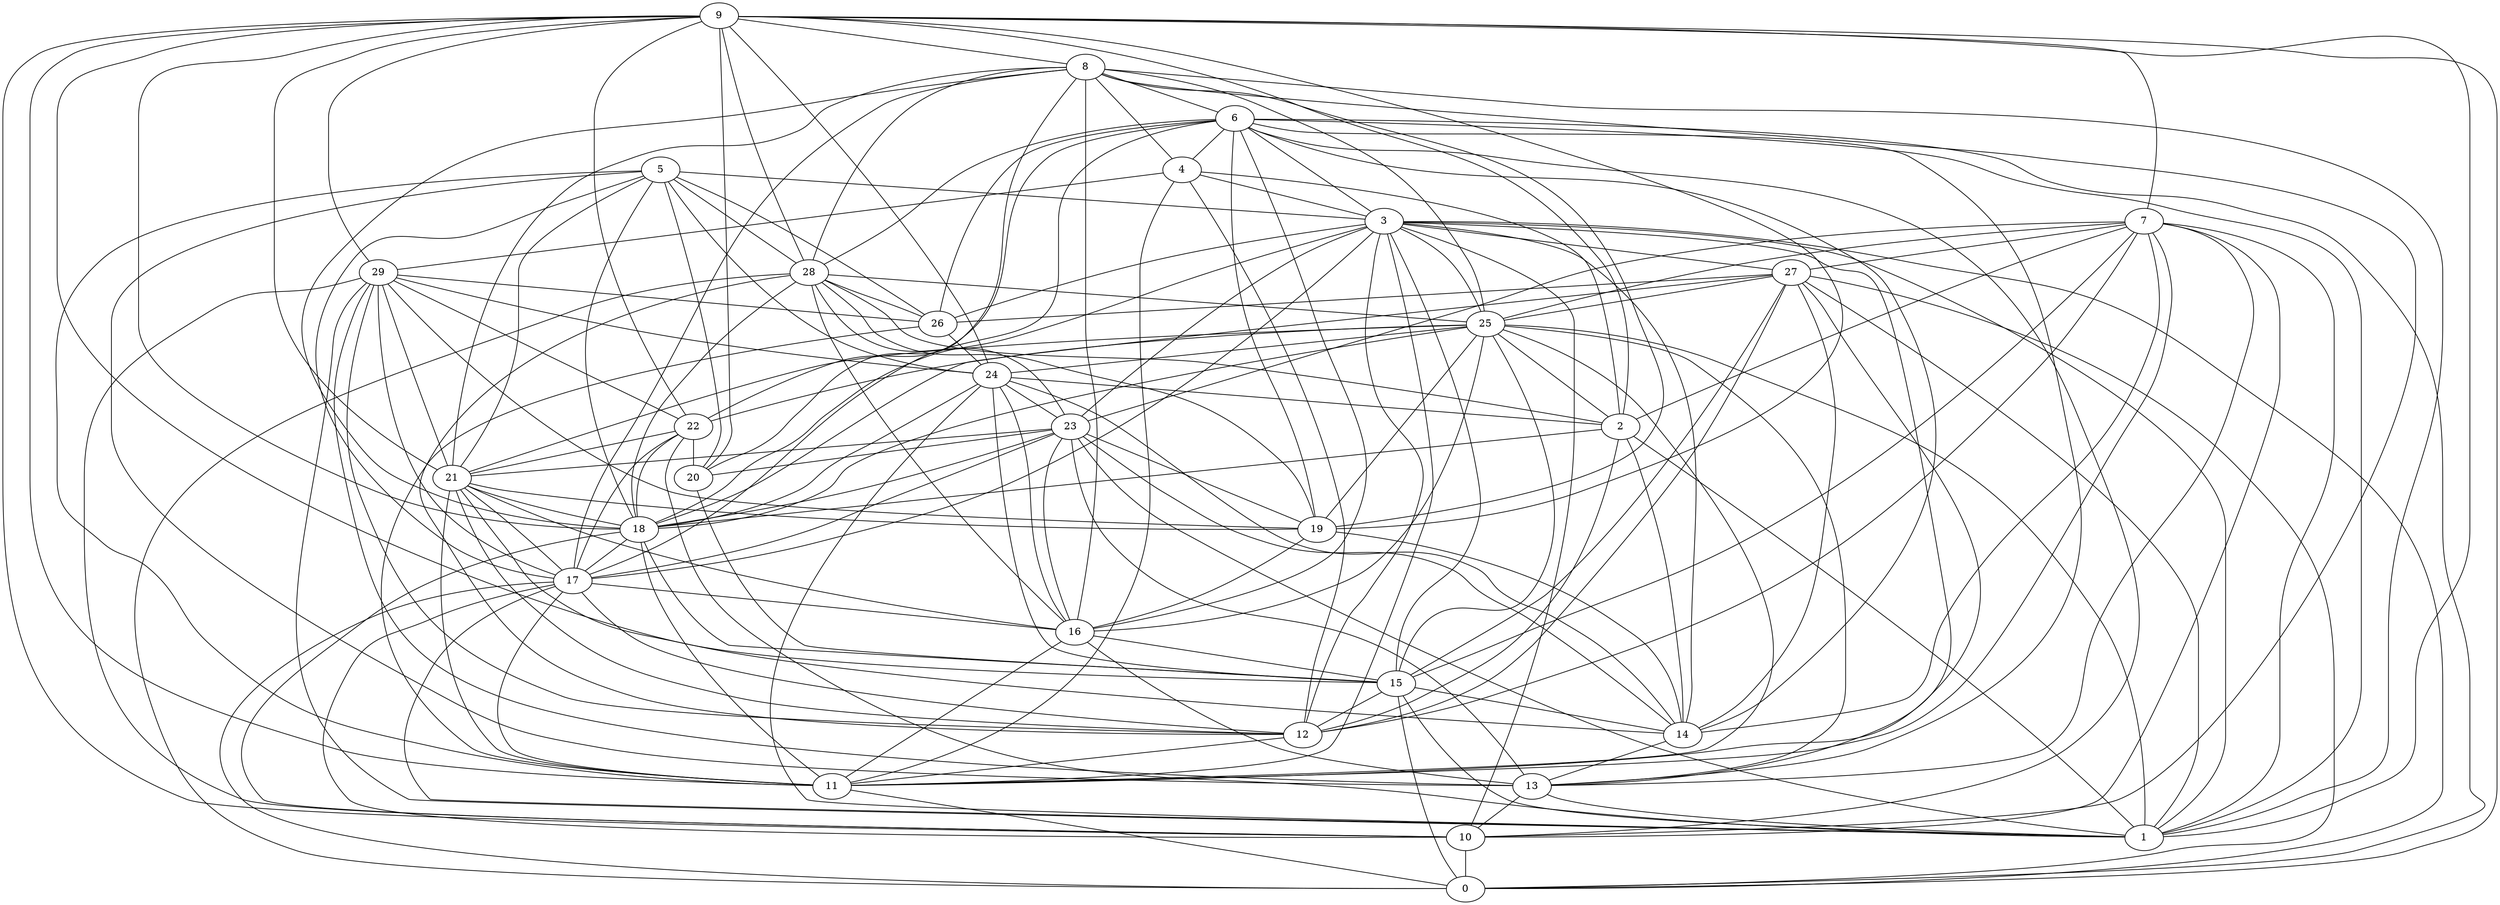digraph GG_graph {

subgraph G_graph {
edge [color = black]
"27" -> "12" [dir = none]
"27" -> "14" [dir = none]
"27" -> "15" [dir = none]
"27" -> "0" [dir = none]
"27" -> "18" [dir = none]
"27" -> "1" [dir = none]
"7" -> "13" [dir = none]
"7" -> "27" [dir = none]
"7" -> "25" [dir = none]
"7" -> "1" [dir = none]
"7" -> "2" [dir = none]
"7" -> "14" [dir = none]
"7" -> "15" [dir = none]
"7" -> "10" [dir = none]
"12" -> "11" [dir = none]
"29" -> "24" [dir = none]
"29" -> "21" [dir = none]
"29" -> "17" [dir = none]
"29" -> "22" [dir = none]
"29" -> "26" [dir = none]
"15" -> "12" [dir = none]
"13" -> "1" [dir = none]
"25" -> "21" [dir = none]
"25" -> "2" [dir = none]
"25" -> "13" [dir = none]
"25" -> "1" [dir = none]
"2" -> "1" [dir = none]
"2" -> "12" [dir = none]
"18" -> "15" [dir = none]
"18" -> "10" [dir = none]
"18" -> "17" [dir = none]
"11" -> "0" [dir = none]
"22" -> "21" [dir = none]
"22" -> "17" [dir = none]
"22" -> "18" [dir = none]
"22" -> "20" [dir = none]
"9" -> "29" [dir = none]
"9" -> "7" [dir = none]
"9" -> "22" [dir = none]
"9" -> "1" [dir = none]
"9" -> "28" [dir = none]
"9" -> "24" [dir = none]
"5" -> "3" [dir = none]
"5" -> "28" [dir = none]
"5" -> "24" [dir = none]
"5" -> "13" [dir = none]
"16" -> "11" [dir = none]
"4" -> "2" [dir = none]
"4" -> "3" [dir = none]
"17" -> "16" [dir = none]
"17" -> "0" [dir = none]
"17" -> "1" [dir = none]
"28" -> "25" [dir = none]
"28" -> "26" [dir = none]
"28" -> "19" [dir = none]
"20" -> "15" [dir = none]
"24" -> "15" [dir = none]
"3" -> "11" [dir = none]
"3" -> "17" [dir = none]
"3" -> "27" [dir = none]
"3" -> "10" [dir = none]
"3" -> "15" [dir = none]
"3" -> "25" [dir = none]
"3" -> "14" [dir = none]
"6" -> "4" [dir = none]
"6" -> "19" [dir = none]
"6" -> "26" [dir = none]
"6" -> "10" [dir = none]
"6" -> "16" [dir = none]
"6" -> "3" [dir = none]
"6" -> "1" [dir = none]
"6" -> "22" [dir = none]
"8" -> "10" [dir = none]
"8" -> "20" [dir = none]
"8" -> "6" [dir = none]
"8" -> "21" [dir = none]
"8" -> "1" [dir = none]
"8" -> "18" [dir = none]
"8" -> "25" [dir = none]
"8" -> "16" [dir = none]
"21" -> "14" [dir = none]
"21" -> "19" [dir = none]
"21" -> "11" [dir = none]
"21" -> "12" [dir = none]
"23" -> "1" [dir = none]
"23" -> "18" [dir = none]
"23" -> "17" [dir = none]
"24" -> "23" [dir = none]
"25" -> "15" [dir = none]
"3" -> "0" [dir = none]
"3" -> "1" [dir = none]
"28" -> "16" [dir = none]
"15" -> "14" [dir = none]
"9" -> "18" [dir = none]
"23" -> "14" [dir = none]
"4" -> "29" [dir = none]
"25" -> "11" [dir = none]
"17" -> "12" [dir = none]
"24" -> "16" [dir = none]
"9" -> "0" [dir = none]
"15" -> "0" [dir = none]
"18" -> "11" [dir = none]
"9" -> "11" [dir = none]
"4" -> "12" [dir = none]
"27" -> "11" [dir = none]
"9" -> "21" [dir = none]
"3" -> "12" [dir = none]
"23" -> "19" [dir = none]
"27" -> "25" [dir = none]
"29" -> "13" [dir = none]
"3" -> "13" [dir = none]
"16" -> "13" [dir = none]
"28" -> "23" [dir = none]
"22" -> "1" [dir = none]
"2" -> "14" [dir = none]
"25" -> "19" [dir = none]
"26" -> "11" [dir = none]
"3" -> "23" [dir = none]
"24" -> "1" [dir = none]
"25" -> "16" [dir = none]
"28" -> "2" [dir = none]
"9" -> "15" [dir = none]
"23" -> "20" [dir = none]
"13" -> "10" [dir = none]
"5" -> "11" [dir = none]
"5" -> "21" [dir = none]
"5" -> "20" [dir = none]
"28" -> "18" [dir = none]
"25" -> "22" [dir = none]
"7" -> "11" [dir = none]
"21" -> "18" [dir = none]
"16" -> "15" [dir = none]
"2" -> "18" [dir = none]
"19" -> "16" [dir = none]
"8" -> "4" [dir = none]
"14" -> "13" [dir = none]
"29" -> "1" [dir = none]
"8" -> "17" [dir = none]
"6" -> "14" [dir = none]
"6" -> "0" [dir = none]
"4" -> "11" [dir = none]
"21" -> "16" [dir = none]
"7" -> "12" [dir = none]
"9" -> "2" [dir = none]
"9" -> "8" [dir = none]
"23" -> "21" [dir = none]
"24" -> "2" [dir = none]
"5" -> "17" [dir = none]
"15" -> "1" [dir = none]
"28" -> "0" [dir = none]
"8" -> "28" [dir = none]
"25" -> "18" [dir = none]
"5" -> "18" [dir = none]
"27" -> "26" [dir = none]
"9" -> "19" [dir = none]
"24" -> "18" [dir = none]
"3" -> "18" [dir = none]
"29" -> "12" [dir = none]
"17" -> "10" [dir = none]
"9" -> "10" [dir = none]
"21" -> "17" [dir = none]
"5" -> "26" [dir = none]
"17" -> "11" [dir = none]
"28" -> "12" [dir = none]
"10" -> "0" [dir = none]
"23" -> "13" [dir = none]
"23" -> "16" [dir = none]
"6" -> "17" [dir = none]
"9" -> "20" [dir = none]
"3" -> "26" [dir = none]
"29" -> "19" [dir = none]
"19" -> "14" [dir = none]
"8" -> "19" [dir = none]
"25" -> "24" [dir = none]
"6" -> "28" [dir = none]
"7" -> "23" [dir = none]
"26" -> "24" [dir = none]
"24" -> "14" [dir = none]
"6" -> "13" [dir = none]
"29" -> "10" [dir = none]
}

}
